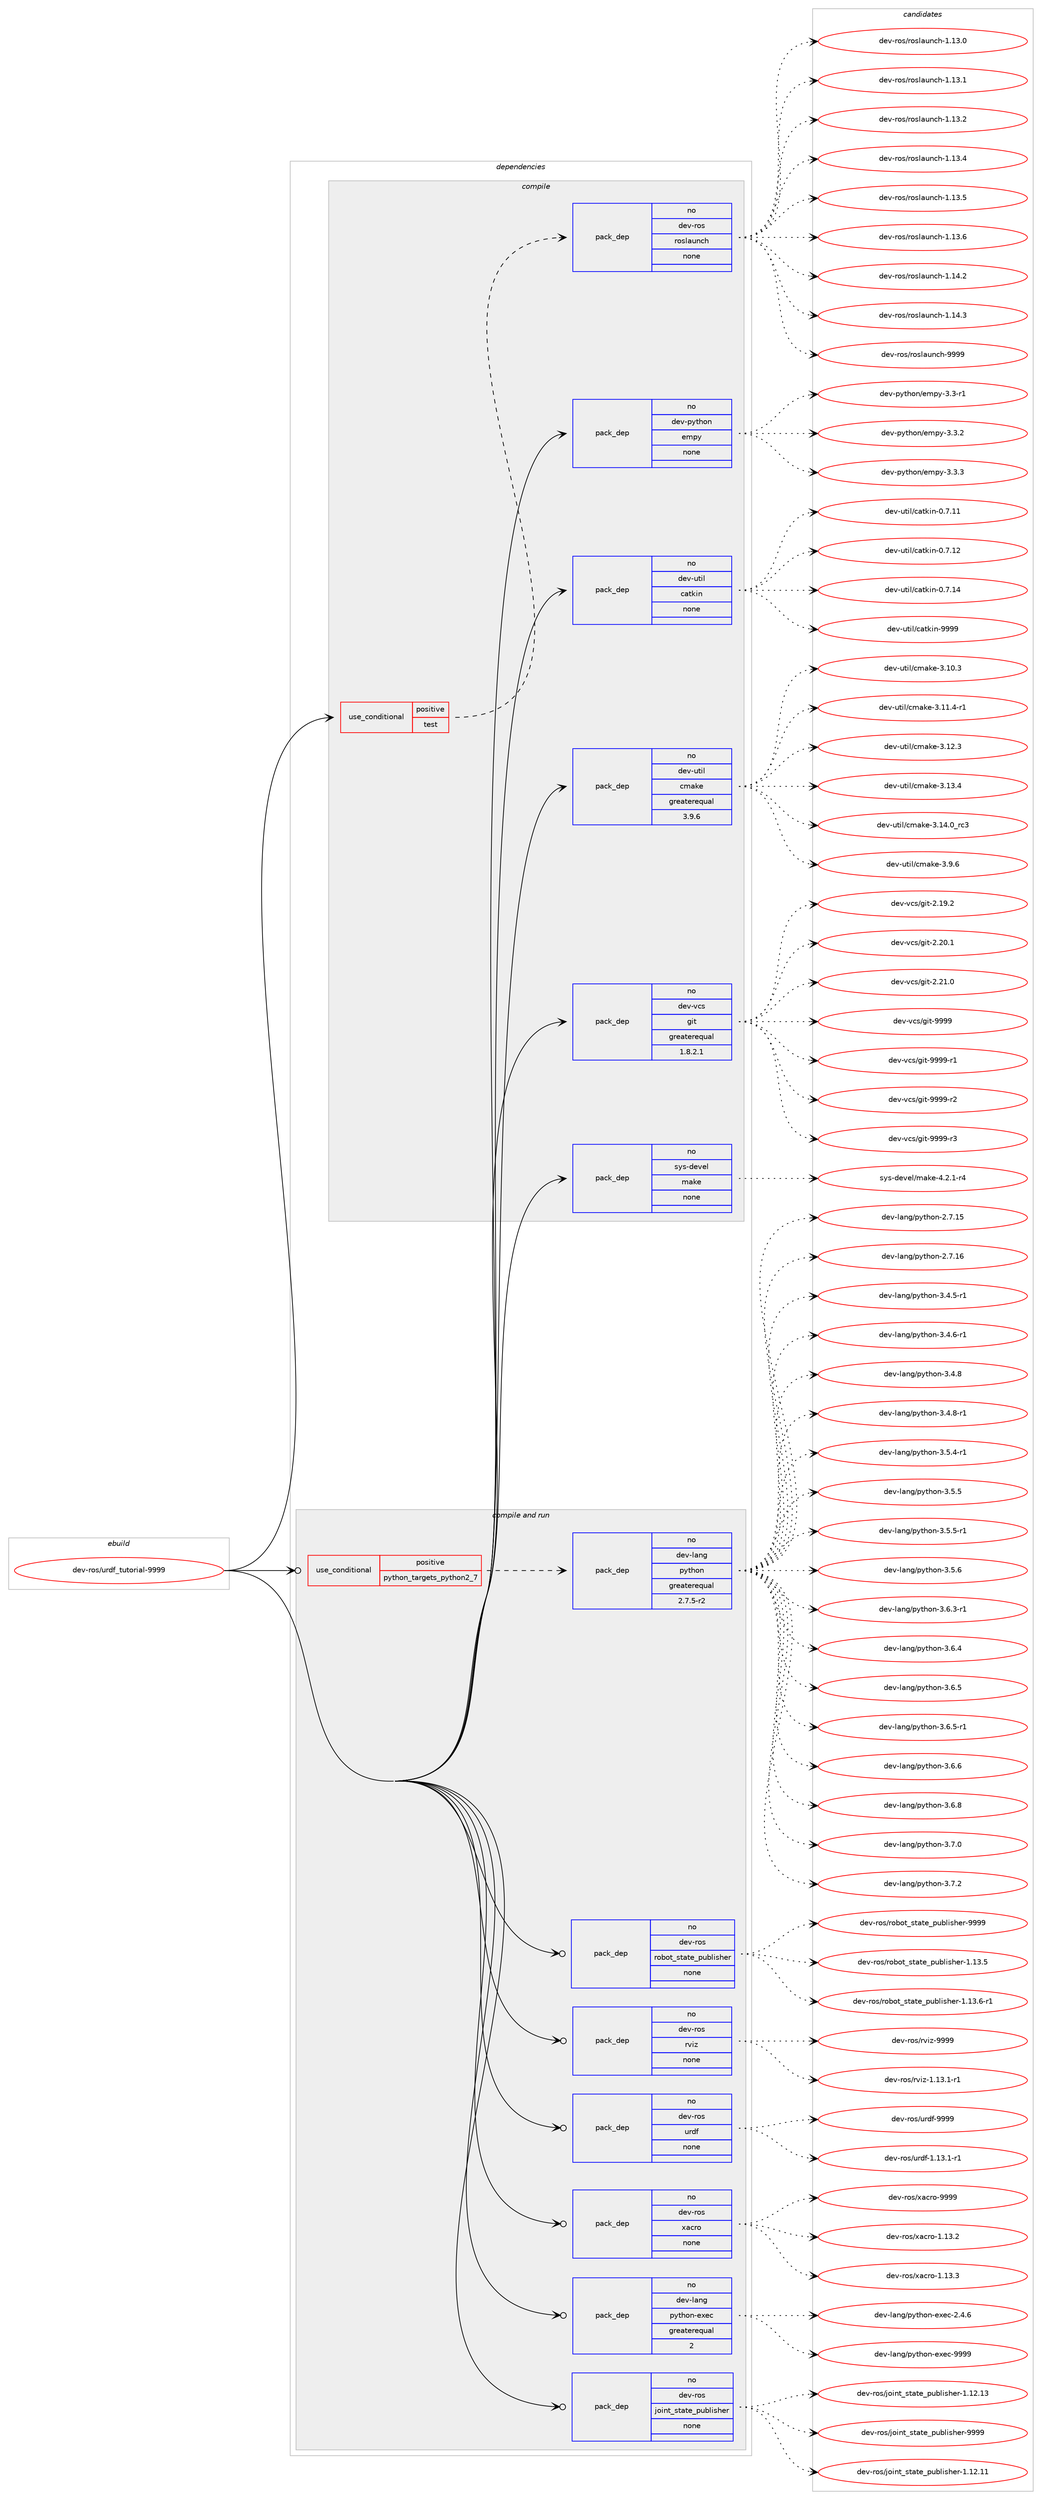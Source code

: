 digraph prolog {

# *************
# Graph options
# *************

newrank=true;
concentrate=true;
compound=true;
graph [rankdir=LR,fontname=Helvetica,fontsize=10,ranksep=1.5];#, ranksep=2.5, nodesep=0.2];
edge  [arrowhead=vee];
node  [fontname=Helvetica,fontsize=10];

# **********
# The ebuild
# **********

subgraph cluster_leftcol {
color=gray;
rank=same;
label=<<i>ebuild</i>>;
id [label="dev-ros/urdf_tutorial-9999", color=red, width=4, href="../dev-ros/urdf_tutorial-9999.svg"];
}

# ****************
# The dependencies
# ****************

subgraph cluster_midcol {
color=gray;
label=<<i>dependencies</i>>;
subgraph cluster_compile {
fillcolor="#eeeeee";
style=filled;
label=<<i>compile</i>>;
subgraph cond391834 {
dependency1476957 [label=<<TABLE BORDER="0" CELLBORDER="1" CELLSPACING="0" CELLPADDING="4"><TR><TD ROWSPAN="3" CELLPADDING="10">use_conditional</TD></TR><TR><TD>positive</TD></TR><TR><TD>test</TD></TR></TABLE>>, shape=none, color=red];
subgraph pack1061733 {
dependency1476958 [label=<<TABLE BORDER="0" CELLBORDER="1" CELLSPACING="0" CELLPADDING="4" WIDTH="220"><TR><TD ROWSPAN="6" CELLPADDING="30">pack_dep</TD></TR><TR><TD WIDTH="110">no</TD></TR><TR><TD>dev-ros</TD></TR><TR><TD>roslaunch</TD></TR><TR><TD>none</TD></TR><TR><TD></TD></TR></TABLE>>, shape=none, color=blue];
}
dependency1476957:e -> dependency1476958:w [weight=20,style="dashed",arrowhead="vee"];
}
id:e -> dependency1476957:w [weight=20,style="solid",arrowhead="vee"];
subgraph pack1061734 {
dependency1476959 [label=<<TABLE BORDER="0" CELLBORDER="1" CELLSPACING="0" CELLPADDING="4" WIDTH="220"><TR><TD ROWSPAN="6" CELLPADDING="30">pack_dep</TD></TR><TR><TD WIDTH="110">no</TD></TR><TR><TD>dev-python</TD></TR><TR><TD>empy</TD></TR><TR><TD>none</TD></TR><TR><TD></TD></TR></TABLE>>, shape=none, color=blue];
}
id:e -> dependency1476959:w [weight=20,style="solid",arrowhead="vee"];
subgraph pack1061735 {
dependency1476960 [label=<<TABLE BORDER="0" CELLBORDER="1" CELLSPACING="0" CELLPADDING="4" WIDTH="220"><TR><TD ROWSPAN="6" CELLPADDING="30">pack_dep</TD></TR><TR><TD WIDTH="110">no</TD></TR><TR><TD>dev-util</TD></TR><TR><TD>catkin</TD></TR><TR><TD>none</TD></TR><TR><TD></TD></TR></TABLE>>, shape=none, color=blue];
}
id:e -> dependency1476960:w [weight=20,style="solid",arrowhead="vee"];
subgraph pack1061736 {
dependency1476961 [label=<<TABLE BORDER="0" CELLBORDER="1" CELLSPACING="0" CELLPADDING="4" WIDTH="220"><TR><TD ROWSPAN="6" CELLPADDING="30">pack_dep</TD></TR><TR><TD WIDTH="110">no</TD></TR><TR><TD>dev-util</TD></TR><TR><TD>cmake</TD></TR><TR><TD>greaterequal</TD></TR><TR><TD>3.9.6</TD></TR></TABLE>>, shape=none, color=blue];
}
id:e -> dependency1476961:w [weight=20,style="solid",arrowhead="vee"];
subgraph pack1061737 {
dependency1476962 [label=<<TABLE BORDER="0" CELLBORDER="1" CELLSPACING="0" CELLPADDING="4" WIDTH="220"><TR><TD ROWSPAN="6" CELLPADDING="30">pack_dep</TD></TR><TR><TD WIDTH="110">no</TD></TR><TR><TD>dev-vcs</TD></TR><TR><TD>git</TD></TR><TR><TD>greaterequal</TD></TR><TR><TD>1.8.2.1</TD></TR></TABLE>>, shape=none, color=blue];
}
id:e -> dependency1476962:w [weight=20,style="solid",arrowhead="vee"];
subgraph pack1061738 {
dependency1476963 [label=<<TABLE BORDER="0" CELLBORDER="1" CELLSPACING="0" CELLPADDING="4" WIDTH="220"><TR><TD ROWSPAN="6" CELLPADDING="30">pack_dep</TD></TR><TR><TD WIDTH="110">no</TD></TR><TR><TD>sys-devel</TD></TR><TR><TD>make</TD></TR><TR><TD>none</TD></TR><TR><TD></TD></TR></TABLE>>, shape=none, color=blue];
}
id:e -> dependency1476963:w [weight=20,style="solid",arrowhead="vee"];
}
subgraph cluster_compileandrun {
fillcolor="#eeeeee";
style=filled;
label=<<i>compile and run</i>>;
subgraph cond391835 {
dependency1476964 [label=<<TABLE BORDER="0" CELLBORDER="1" CELLSPACING="0" CELLPADDING="4"><TR><TD ROWSPAN="3" CELLPADDING="10">use_conditional</TD></TR><TR><TD>positive</TD></TR><TR><TD>python_targets_python2_7</TD></TR></TABLE>>, shape=none, color=red];
subgraph pack1061739 {
dependency1476965 [label=<<TABLE BORDER="0" CELLBORDER="1" CELLSPACING="0" CELLPADDING="4" WIDTH="220"><TR><TD ROWSPAN="6" CELLPADDING="30">pack_dep</TD></TR><TR><TD WIDTH="110">no</TD></TR><TR><TD>dev-lang</TD></TR><TR><TD>python</TD></TR><TR><TD>greaterequal</TD></TR><TR><TD>2.7.5-r2</TD></TR></TABLE>>, shape=none, color=blue];
}
dependency1476964:e -> dependency1476965:w [weight=20,style="dashed",arrowhead="vee"];
}
id:e -> dependency1476964:w [weight=20,style="solid",arrowhead="odotvee"];
subgraph pack1061740 {
dependency1476966 [label=<<TABLE BORDER="0" CELLBORDER="1" CELLSPACING="0" CELLPADDING="4" WIDTH="220"><TR><TD ROWSPAN="6" CELLPADDING="30">pack_dep</TD></TR><TR><TD WIDTH="110">no</TD></TR><TR><TD>dev-lang</TD></TR><TR><TD>python-exec</TD></TR><TR><TD>greaterequal</TD></TR><TR><TD>2</TD></TR></TABLE>>, shape=none, color=blue];
}
id:e -> dependency1476966:w [weight=20,style="solid",arrowhead="odotvee"];
subgraph pack1061741 {
dependency1476967 [label=<<TABLE BORDER="0" CELLBORDER="1" CELLSPACING="0" CELLPADDING="4" WIDTH="220"><TR><TD ROWSPAN="6" CELLPADDING="30">pack_dep</TD></TR><TR><TD WIDTH="110">no</TD></TR><TR><TD>dev-ros</TD></TR><TR><TD>joint_state_publisher</TD></TR><TR><TD>none</TD></TR><TR><TD></TD></TR></TABLE>>, shape=none, color=blue];
}
id:e -> dependency1476967:w [weight=20,style="solid",arrowhead="odotvee"];
subgraph pack1061742 {
dependency1476968 [label=<<TABLE BORDER="0" CELLBORDER="1" CELLSPACING="0" CELLPADDING="4" WIDTH="220"><TR><TD ROWSPAN="6" CELLPADDING="30">pack_dep</TD></TR><TR><TD WIDTH="110">no</TD></TR><TR><TD>dev-ros</TD></TR><TR><TD>robot_state_publisher</TD></TR><TR><TD>none</TD></TR><TR><TD></TD></TR></TABLE>>, shape=none, color=blue];
}
id:e -> dependency1476968:w [weight=20,style="solid",arrowhead="odotvee"];
subgraph pack1061743 {
dependency1476969 [label=<<TABLE BORDER="0" CELLBORDER="1" CELLSPACING="0" CELLPADDING="4" WIDTH="220"><TR><TD ROWSPAN="6" CELLPADDING="30">pack_dep</TD></TR><TR><TD WIDTH="110">no</TD></TR><TR><TD>dev-ros</TD></TR><TR><TD>rviz</TD></TR><TR><TD>none</TD></TR><TR><TD></TD></TR></TABLE>>, shape=none, color=blue];
}
id:e -> dependency1476969:w [weight=20,style="solid",arrowhead="odotvee"];
subgraph pack1061744 {
dependency1476970 [label=<<TABLE BORDER="0" CELLBORDER="1" CELLSPACING="0" CELLPADDING="4" WIDTH="220"><TR><TD ROWSPAN="6" CELLPADDING="30">pack_dep</TD></TR><TR><TD WIDTH="110">no</TD></TR><TR><TD>dev-ros</TD></TR><TR><TD>urdf</TD></TR><TR><TD>none</TD></TR><TR><TD></TD></TR></TABLE>>, shape=none, color=blue];
}
id:e -> dependency1476970:w [weight=20,style="solid",arrowhead="odotvee"];
subgraph pack1061745 {
dependency1476971 [label=<<TABLE BORDER="0" CELLBORDER="1" CELLSPACING="0" CELLPADDING="4" WIDTH="220"><TR><TD ROWSPAN="6" CELLPADDING="30">pack_dep</TD></TR><TR><TD WIDTH="110">no</TD></TR><TR><TD>dev-ros</TD></TR><TR><TD>xacro</TD></TR><TR><TD>none</TD></TR><TR><TD></TD></TR></TABLE>>, shape=none, color=blue];
}
id:e -> dependency1476971:w [weight=20,style="solid",arrowhead="odotvee"];
}
subgraph cluster_run {
fillcolor="#eeeeee";
style=filled;
label=<<i>run</i>>;
}
}

# **************
# The candidates
# **************

subgraph cluster_choices {
rank=same;
color=gray;
label=<<i>candidates</i>>;

subgraph choice1061733 {
color=black;
nodesep=1;
choice1001011184511411111547114111115108971171109910445494649514648 [label="dev-ros/roslaunch-1.13.0", color=red, width=4,href="../dev-ros/roslaunch-1.13.0.svg"];
choice1001011184511411111547114111115108971171109910445494649514649 [label="dev-ros/roslaunch-1.13.1", color=red, width=4,href="../dev-ros/roslaunch-1.13.1.svg"];
choice1001011184511411111547114111115108971171109910445494649514650 [label="dev-ros/roslaunch-1.13.2", color=red, width=4,href="../dev-ros/roslaunch-1.13.2.svg"];
choice1001011184511411111547114111115108971171109910445494649514652 [label="dev-ros/roslaunch-1.13.4", color=red, width=4,href="../dev-ros/roslaunch-1.13.4.svg"];
choice1001011184511411111547114111115108971171109910445494649514653 [label="dev-ros/roslaunch-1.13.5", color=red, width=4,href="../dev-ros/roslaunch-1.13.5.svg"];
choice1001011184511411111547114111115108971171109910445494649514654 [label="dev-ros/roslaunch-1.13.6", color=red, width=4,href="../dev-ros/roslaunch-1.13.6.svg"];
choice1001011184511411111547114111115108971171109910445494649524650 [label="dev-ros/roslaunch-1.14.2", color=red, width=4,href="../dev-ros/roslaunch-1.14.2.svg"];
choice1001011184511411111547114111115108971171109910445494649524651 [label="dev-ros/roslaunch-1.14.3", color=red, width=4,href="../dev-ros/roslaunch-1.14.3.svg"];
choice100101118451141111154711411111510897117110991044557575757 [label="dev-ros/roslaunch-9999", color=red, width=4,href="../dev-ros/roslaunch-9999.svg"];
dependency1476958:e -> choice1001011184511411111547114111115108971171109910445494649514648:w [style=dotted,weight="100"];
dependency1476958:e -> choice1001011184511411111547114111115108971171109910445494649514649:w [style=dotted,weight="100"];
dependency1476958:e -> choice1001011184511411111547114111115108971171109910445494649514650:w [style=dotted,weight="100"];
dependency1476958:e -> choice1001011184511411111547114111115108971171109910445494649514652:w [style=dotted,weight="100"];
dependency1476958:e -> choice1001011184511411111547114111115108971171109910445494649514653:w [style=dotted,weight="100"];
dependency1476958:e -> choice1001011184511411111547114111115108971171109910445494649514654:w [style=dotted,weight="100"];
dependency1476958:e -> choice1001011184511411111547114111115108971171109910445494649524650:w [style=dotted,weight="100"];
dependency1476958:e -> choice1001011184511411111547114111115108971171109910445494649524651:w [style=dotted,weight="100"];
dependency1476958:e -> choice100101118451141111154711411111510897117110991044557575757:w [style=dotted,weight="100"];
}
subgraph choice1061734 {
color=black;
nodesep=1;
choice1001011184511212111610411111047101109112121455146514511449 [label="dev-python/empy-3.3-r1", color=red, width=4,href="../dev-python/empy-3.3-r1.svg"];
choice1001011184511212111610411111047101109112121455146514650 [label="dev-python/empy-3.3.2", color=red, width=4,href="../dev-python/empy-3.3.2.svg"];
choice1001011184511212111610411111047101109112121455146514651 [label="dev-python/empy-3.3.3", color=red, width=4,href="../dev-python/empy-3.3.3.svg"];
dependency1476959:e -> choice1001011184511212111610411111047101109112121455146514511449:w [style=dotted,weight="100"];
dependency1476959:e -> choice1001011184511212111610411111047101109112121455146514650:w [style=dotted,weight="100"];
dependency1476959:e -> choice1001011184511212111610411111047101109112121455146514651:w [style=dotted,weight="100"];
}
subgraph choice1061735 {
color=black;
nodesep=1;
choice1001011184511711610510847999711610710511045484655464949 [label="dev-util/catkin-0.7.11", color=red, width=4,href="../dev-util/catkin-0.7.11.svg"];
choice1001011184511711610510847999711610710511045484655464950 [label="dev-util/catkin-0.7.12", color=red, width=4,href="../dev-util/catkin-0.7.12.svg"];
choice1001011184511711610510847999711610710511045484655464952 [label="dev-util/catkin-0.7.14", color=red, width=4,href="../dev-util/catkin-0.7.14.svg"];
choice100101118451171161051084799971161071051104557575757 [label="dev-util/catkin-9999", color=red, width=4,href="../dev-util/catkin-9999.svg"];
dependency1476960:e -> choice1001011184511711610510847999711610710511045484655464949:w [style=dotted,weight="100"];
dependency1476960:e -> choice1001011184511711610510847999711610710511045484655464950:w [style=dotted,weight="100"];
dependency1476960:e -> choice1001011184511711610510847999711610710511045484655464952:w [style=dotted,weight="100"];
dependency1476960:e -> choice100101118451171161051084799971161071051104557575757:w [style=dotted,weight="100"];
}
subgraph choice1061736 {
color=black;
nodesep=1;
choice1001011184511711610510847991099710710145514649484651 [label="dev-util/cmake-3.10.3", color=red, width=4,href="../dev-util/cmake-3.10.3.svg"];
choice10010111845117116105108479910997107101455146494946524511449 [label="dev-util/cmake-3.11.4-r1", color=red, width=4,href="../dev-util/cmake-3.11.4-r1.svg"];
choice1001011184511711610510847991099710710145514649504651 [label="dev-util/cmake-3.12.3", color=red, width=4,href="../dev-util/cmake-3.12.3.svg"];
choice1001011184511711610510847991099710710145514649514652 [label="dev-util/cmake-3.13.4", color=red, width=4,href="../dev-util/cmake-3.13.4.svg"];
choice1001011184511711610510847991099710710145514649524648951149951 [label="dev-util/cmake-3.14.0_rc3", color=red, width=4,href="../dev-util/cmake-3.14.0_rc3.svg"];
choice10010111845117116105108479910997107101455146574654 [label="dev-util/cmake-3.9.6", color=red, width=4,href="../dev-util/cmake-3.9.6.svg"];
dependency1476961:e -> choice1001011184511711610510847991099710710145514649484651:w [style=dotted,weight="100"];
dependency1476961:e -> choice10010111845117116105108479910997107101455146494946524511449:w [style=dotted,weight="100"];
dependency1476961:e -> choice1001011184511711610510847991099710710145514649504651:w [style=dotted,weight="100"];
dependency1476961:e -> choice1001011184511711610510847991099710710145514649514652:w [style=dotted,weight="100"];
dependency1476961:e -> choice1001011184511711610510847991099710710145514649524648951149951:w [style=dotted,weight="100"];
dependency1476961:e -> choice10010111845117116105108479910997107101455146574654:w [style=dotted,weight="100"];
}
subgraph choice1061737 {
color=black;
nodesep=1;
choice10010111845118991154710310511645504649574650 [label="dev-vcs/git-2.19.2", color=red, width=4,href="../dev-vcs/git-2.19.2.svg"];
choice10010111845118991154710310511645504650484649 [label="dev-vcs/git-2.20.1", color=red, width=4,href="../dev-vcs/git-2.20.1.svg"];
choice10010111845118991154710310511645504650494648 [label="dev-vcs/git-2.21.0", color=red, width=4,href="../dev-vcs/git-2.21.0.svg"];
choice1001011184511899115471031051164557575757 [label="dev-vcs/git-9999", color=red, width=4,href="../dev-vcs/git-9999.svg"];
choice10010111845118991154710310511645575757574511449 [label="dev-vcs/git-9999-r1", color=red, width=4,href="../dev-vcs/git-9999-r1.svg"];
choice10010111845118991154710310511645575757574511450 [label="dev-vcs/git-9999-r2", color=red, width=4,href="../dev-vcs/git-9999-r2.svg"];
choice10010111845118991154710310511645575757574511451 [label="dev-vcs/git-9999-r3", color=red, width=4,href="../dev-vcs/git-9999-r3.svg"];
dependency1476962:e -> choice10010111845118991154710310511645504649574650:w [style=dotted,weight="100"];
dependency1476962:e -> choice10010111845118991154710310511645504650484649:w [style=dotted,weight="100"];
dependency1476962:e -> choice10010111845118991154710310511645504650494648:w [style=dotted,weight="100"];
dependency1476962:e -> choice1001011184511899115471031051164557575757:w [style=dotted,weight="100"];
dependency1476962:e -> choice10010111845118991154710310511645575757574511449:w [style=dotted,weight="100"];
dependency1476962:e -> choice10010111845118991154710310511645575757574511450:w [style=dotted,weight="100"];
dependency1476962:e -> choice10010111845118991154710310511645575757574511451:w [style=dotted,weight="100"];
}
subgraph choice1061738 {
color=black;
nodesep=1;
choice1151211154510010111810110847109971071014552465046494511452 [label="sys-devel/make-4.2.1-r4", color=red, width=4,href="../sys-devel/make-4.2.1-r4.svg"];
dependency1476963:e -> choice1151211154510010111810110847109971071014552465046494511452:w [style=dotted,weight="100"];
}
subgraph choice1061739 {
color=black;
nodesep=1;
choice10010111845108971101034711212111610411111045504655464953 [label="dev-lang/python-2.7.15", color=red, width=4,href="../dev-lang/python-2.7.15.svg"];
choice10010111845108971101034711212111610411111045504655464954 [label="dev-lang/python-2.7.16", color=red, width=4,href="../dev-lang/python-2.7.16.svg"];
choice1001011184510897110103471121211161041111104551465246534511449 [label="dev-lang/python-3.4.5-r1", color=red, width=4,href="../dev-lang/python-3.4.5-r1.svg"];
choice1001011184510897110103471121211161041111104551465246544511449 [label="dev-lang/python-3.4.6-r1", color=red, width=4,href="../dev-lang/python-3.4.6-r1.svg"];
choice100101118451089711010347112121116104111110455146524656 [label="dev-lang/python-3.4.8", color=red, width=4,href="../dev-lang/python-3.4.8.svg"];
choice1001011184510897110103471121211161041111104551465246564511449 [label="dev-lang/python-3.4.8-r1", color=red, width=4,href="../dev-lang/python-3.4.8-r1.svg"];
choice1001011184510897110103471121211161041111104551465346524511449 [label="dev-lang/python-3.5.4-r1", color=red, width=4,href="../dev-lang/python-3.5.4-r1.svg"];
choice100101118451089711010347112121116104111110455146534653 [label="dev-lang/python-3.5.5", color=red, width=4,href="../dev-lang/python-3.5.5.svg"];
choice1001011184510897110103471121211161041111104551465346534511449 [label="dev-lang/python-3.5.5-r1", color=red, width=4,href="../dev-lang/python-3.5.5-r1.svg"];
choice100101118451089711010347112121116104111110455146534654 [label="dev-lang/python-3.5.6", color=red, width=4,href="../dev-lang/python-3.5.6.svg"];
choice1001011184510897110103471121211161041111104551465446514511449 [label="dev-lang/python-3.6.3-r1", color=red, width=4,href="../dev-lang/python-3.6.3-r1.svg"];
choice100101118451089711010347112121116104111110455146544652 [label="dev-lang/python-3.6.4", color=red, width=4,href="../dev-lang/python-3.6.4.svg"];
choice100101118451089711010347112121116104111110455146544653 [label="dev-lang/python-3.6.5", color=red, width=4,href="../dev-lang/python-3.6.5.svg"];
choice1001011184510897110103471121211161041111104551465446534511449 [label="dev-lang/python-3.6.5-r1", color=red, width=4,href="../dev-lang/python-3.6.5-r1.svg"];
choice100101118451089711010347112121116104111110455146544654 [label="dev-lang/python-3.6.6", color=red, width=4,href="../dev-lang/python-3.6.6.svg"];
choice100101118451089711010347112121116104111110455146544656 [label="dev-lang/python-3.6.8", color=red, width=4,href="../dev-lang/python-3.6.8.svg"];
choice100101118451089711010347112121116104111110455146554648 [label="dev-lang/python-3.7.0", color=red, width=4,href="../dev-lang/python-3.7.0.svg"];
choice100101118451089711010347112121116104111110455146554650 [label="dev-lang/python-3.7.2", color=red, width=4,href="../dev-lang/python-3.7.2.svg"];
dependency1476965:e -> choice10010111845108971101034711212111610411111045504655464953:w [style=dotted,weight="100"];
dependency1476965:e -> choice10010111845108971101034711212111610411111045504655464954:w [style=dotted,weight="100"];
dependency1476965:e -> choice1001011184510897110103471121211161041111104551465246534511449:w [style=dotted,weight="100"];
dependency1476965:e -> choice1001011184510897110103471121211161041111104551465246544511449:w [style=dotted,weight="100"];
dependency1476965:e -> choice100101118451089711010347112121116104111110455146524656:w [style=dotted,weight="100"];
dependency1476965:e -> choice1001011184510897110103471121211161041111104551465246564511449:w [style=dotted,weight="100"];
dependency1476965:e -> choice1001011184510897110103471121211161041111104551465346524511449:w [style=dotted,weight="100"];
dependency1476965:e -> choice100101118451089711010347112121116104111110455146534653:w [style=dotted,weight="100"];
dependency1476965:e -> choice1001011184510897110103471121211161041111104551465346534511449:w [style=dotted,weight="100"];
dependency1476965:e -> choice100101118451089711010347112121116104111110455146534654:w [style=dotted,weight="100"];
dependency1476965:e -> choice1001011184510897110103471121211161041111104551465446514511449:w [style=dotted,weight="100"];
dependency1476965:e -> choice100101118451089711010347112121116104111110455146544652:w [style=dotted,weight="100"];
dependency1476965:e -> choice100101118451089711010347112121116104111110455146544653:w [style=dotted,weight="100"];
dependency1476965:e -> choice1001011184510897110103471121211161041111104551465446534511449:w [style=dotted,weight="100"];
dependency1476965:e -> choice100101118451089711010347112121116104111110455146544654:w [style=dotted,weight="100"];
dependency1476965:e -> choice100101118451089711010347112121116104111110455146544656:w [style=dotted,weight="100"];
dependency1476965:e -> choice100101118451089711010347112121116104111110455146554648:w [style=dotted,weight="100"];
dependency1476965:e -> choice100101118451089711010347112121116104111110455146554650:w [style=dotted,weight="100"];
}
subgraph choice1061740 {
color=black;
nodesep=1;
choice1001011184510897110103471121211161041111104510112010199455046524654 [label="dev-lang/python-exec-2.4.6", color=red, width=4,href="../dev-lang/python-exec-2.4.6.svg"];
choice10010111845108971101034711212111610411111045101120101994557575757 [label="dev-lang/python-exec-9999", color=red, width=4,href="../dev-lang/python-exec-9999.svg"];
dependency1476966:e -> choice1001011184510897110103471121211161041111104510112010199455046524654:w [style=dotted,weight="100"];
dependency1476966:e -> choice10010111845108971101034711212111610411111045101120101994557575757:w [style=dotted,weight="100"];
}
subgraph choice1061741 {
color=black;
nodesep=1;
choice1001011184511411111547106111105110116951151169711610195112117981081051151041011144549464950464949 [label="dev-ros/joint_state_publisher-1.12.11", color=red, width=4,href="../dev-ros/joint_state_publisher-1.12.11.svg"];
choice1001011184511411111547106111105110116951151169711610195112117981081051151041011144549464950464951 [label="dev-ros/joint_state_publisher-1.12.13", color=red, width=4,href="../dev-ros/joint_state_publisher-1.12.13.svg"];
choice1001011184511411111547106111105110116951151169711610195112117981081051151041011144557575757 [label="dev-ros/joint_state_publisher-9999", color=red, width=4,href="../dev-ros/joint_state_publisher-9999.svg"];
dependency1476967:e -> choice1001011184511411111547106111105110116951151169711610195112117981081051151041011144549464950464949:w [style=dotted,weight="100"];
dependency1476967:e -> choice1001011184511411111547106111105110116951151169711610195112117981081051151041011144549464950464951:w [style=dotted,weight="100"];
dependency1476967:e -> choice1001011184511411111547106111105110116951151169711610195112117981081051151041011144557575757:w [style=dotted,weight="100"];
}
subgraph choice1061742 {
color=black;
nodesep=1;
choice1001011184511411111547114111981111169511511697116101951121179810810511510410111445494649514653 [label="dev-ros/robot_state_publisher-1.13.5", color=red, width=4,href="../dev-ros/robot_state_publisher-1.13.5.svg"];
choice10010111845114111115471141119811111695115116971161019511211798108105115104101114454946495146544511449 [label="dev-ros/robot_state_publisher-1.13.6-r1", color=red, width=4,href="../dev-ros/robot_state_publisher-1.13.6-r1.svg"];
choice100101118451141111154711411198111116951151169711610195112117981081051151041011144557575757 [label="dev-ros/robot_state_publisher-9999", color=red, width=4,href="../dev-ros/robot_state_publisher-9999.svg"];
dependency1476968:e -> choice1001011184511411111547114111981111169511511697116101951121179810810511510410111445494649514653:w [style=dotted,weight="100"];
dependency1476968:e -> choice10010111845114111115471141119811111695115116971161019511211798108105115104101114454946495146544511449:w [style=dotted,weight="100"];
dependency1476968:e -> choice100101118451141111154711411198111116951151169711610195112117981081051151041011144557575757:w [style=dotted,weight="100"];
}
subgraph choice1061743 {
color=black;
nodesep=1;
choice1001011184511411111547114118105122454946495146494511449 [label="dev-ros/rviz-1.13.1-r1", color=red, width=4,href="../dev-ros/rviz-1.13.1-r1.svg"];
choice10010111845114111115471141181051224557575757 [label="dev-ros/rviz-9999", color=red, width=4,href="../dev-ros/rviz-9999.svg"];
dependency1476969:e -> choice1001011184511411111547114118105122454946495146494511449:w [style=dotted,weight="100"];
dependency1476969:e -> choice10010111845114111115471141181051224557575757:w [style=dotted,weight="100"];
}
subgraph choice1061744 {
color=black;
nodesep=1;
choice1001011184511411111547117114100102454946495146494511449 [label="dev-ros/urdf-1.13.1-r1", color=red, width=4,href="../dev-ros/urdf-1.13.1-r1.svg"];
choice10010111845114111115471171141001024557575757 [label="dev-ros/urdf-9999", color=red, width=4,href="../dev-ros/urdf-9999.svg"];
dependency1476970:e -> choice1001011184511411111547117114100102454946495146494511449:w [style=dotted,weight="100"];
dependency1476970:e -> choice10010111845114111115471171141001024557575757:w [style=dotted,weight="100"];
}
subgraph choice1061745 {
color=black;
nodesep=1;
choice1001011184511411111547120979911411145494649514650 [label="dev-ros/xacro-1.13.2", color=red, width=4,href="../dev-ros/xacro-1.13.2.svg"];
choice1001011184511411111547120979911411145494649514651 [label="dev-ros/xacro-1.13.3", color=red, width=4,href="../dev-ros/xacro-1.13.3.svg"];
choice100101118451141111154712097991141114557575757 [label="dev-ros/xacro-9999", color=red, width=4,href="../dev-ros/xacro-9999.svg"];
dependency1476971:e -> choice1001011184511411111547120979911411145494649514650:w [style=dotted,weight="100"];
dependency1476971:e -> choice1001011184511411111547120979911411145494649514651:w [style=dotted,weight="100"];
dependency1476971:e -> choice100101118451141111154712097991141114557575757:w [style=dotted,weight="100"];
}
}

}
